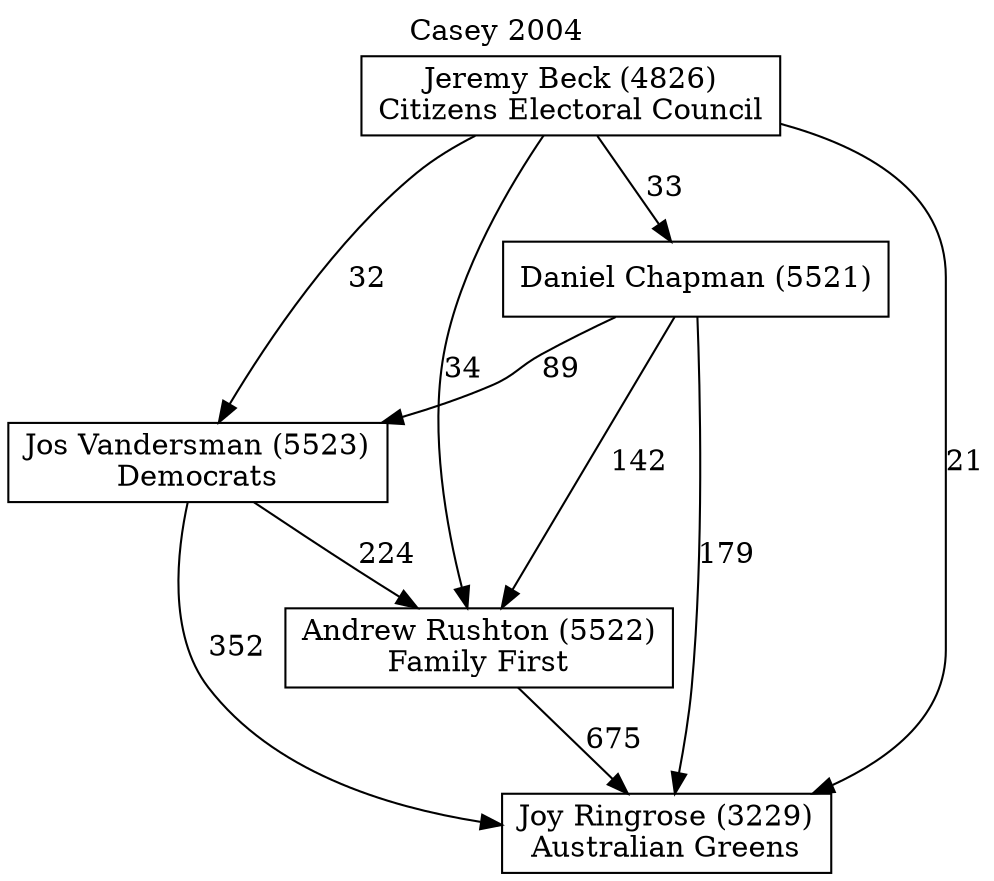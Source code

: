 // House preference flow
digraph "Joy Ringrose (3229)_Casey_2004" {
	graph [label="Casey 2004" labelloc=t mclimit=10]
	node [shape=box]
	"Andrew Rushton (5522)" [label="Andrew Rushton (5522)
Family First"]
	"Daniel Chapman (5521)" [label="Daniel Chapman (5521)
"]
	"Jeremy Beck (4826)" [label="Jeremy Beck (4826)
Citizens Electoral Council"]
	"Jos Vandersman (5523)" [label="Jos Vandersman (5523)
Democrats"]
	"Joy Ringrose (3229)" [label="Joy Ringrose (3229)
Australian Greens"]
	"Andrew Rushton (5522)" -> "Joy Ringrose (3229)" [label=675]
	"Daniel Chapman (5521)" -> "Andrew Rushton (5522)" [label=142]
	"Daniel Chapman (5521)" -> "Jos Vandersman (5523)" [label=89]
	"Daniel Chapman (5521)" -> "Joy Ringrose (3229)" [label=179]
	"Jeremy Beck (4826)" -> "Andrew Rushton (5522)" [label=34]
	"Jeremy Beck (4826)" -> "Daniel Chapman (5521)" [label=33]
	"Jeremy Beck (4826)" -> "Jos Vandersman (5523)" [label=32]
	"Jeremy Beck (4826)" -> "Joy Ringrose (3229)" [label=21]
	"Jos Vandersman (5523)" -> "Andrew Rushton (5522)" [label=224]
	"Jos Vandersman (5523)" -> "Joy Ringrose (3229)" [label=352]
}
